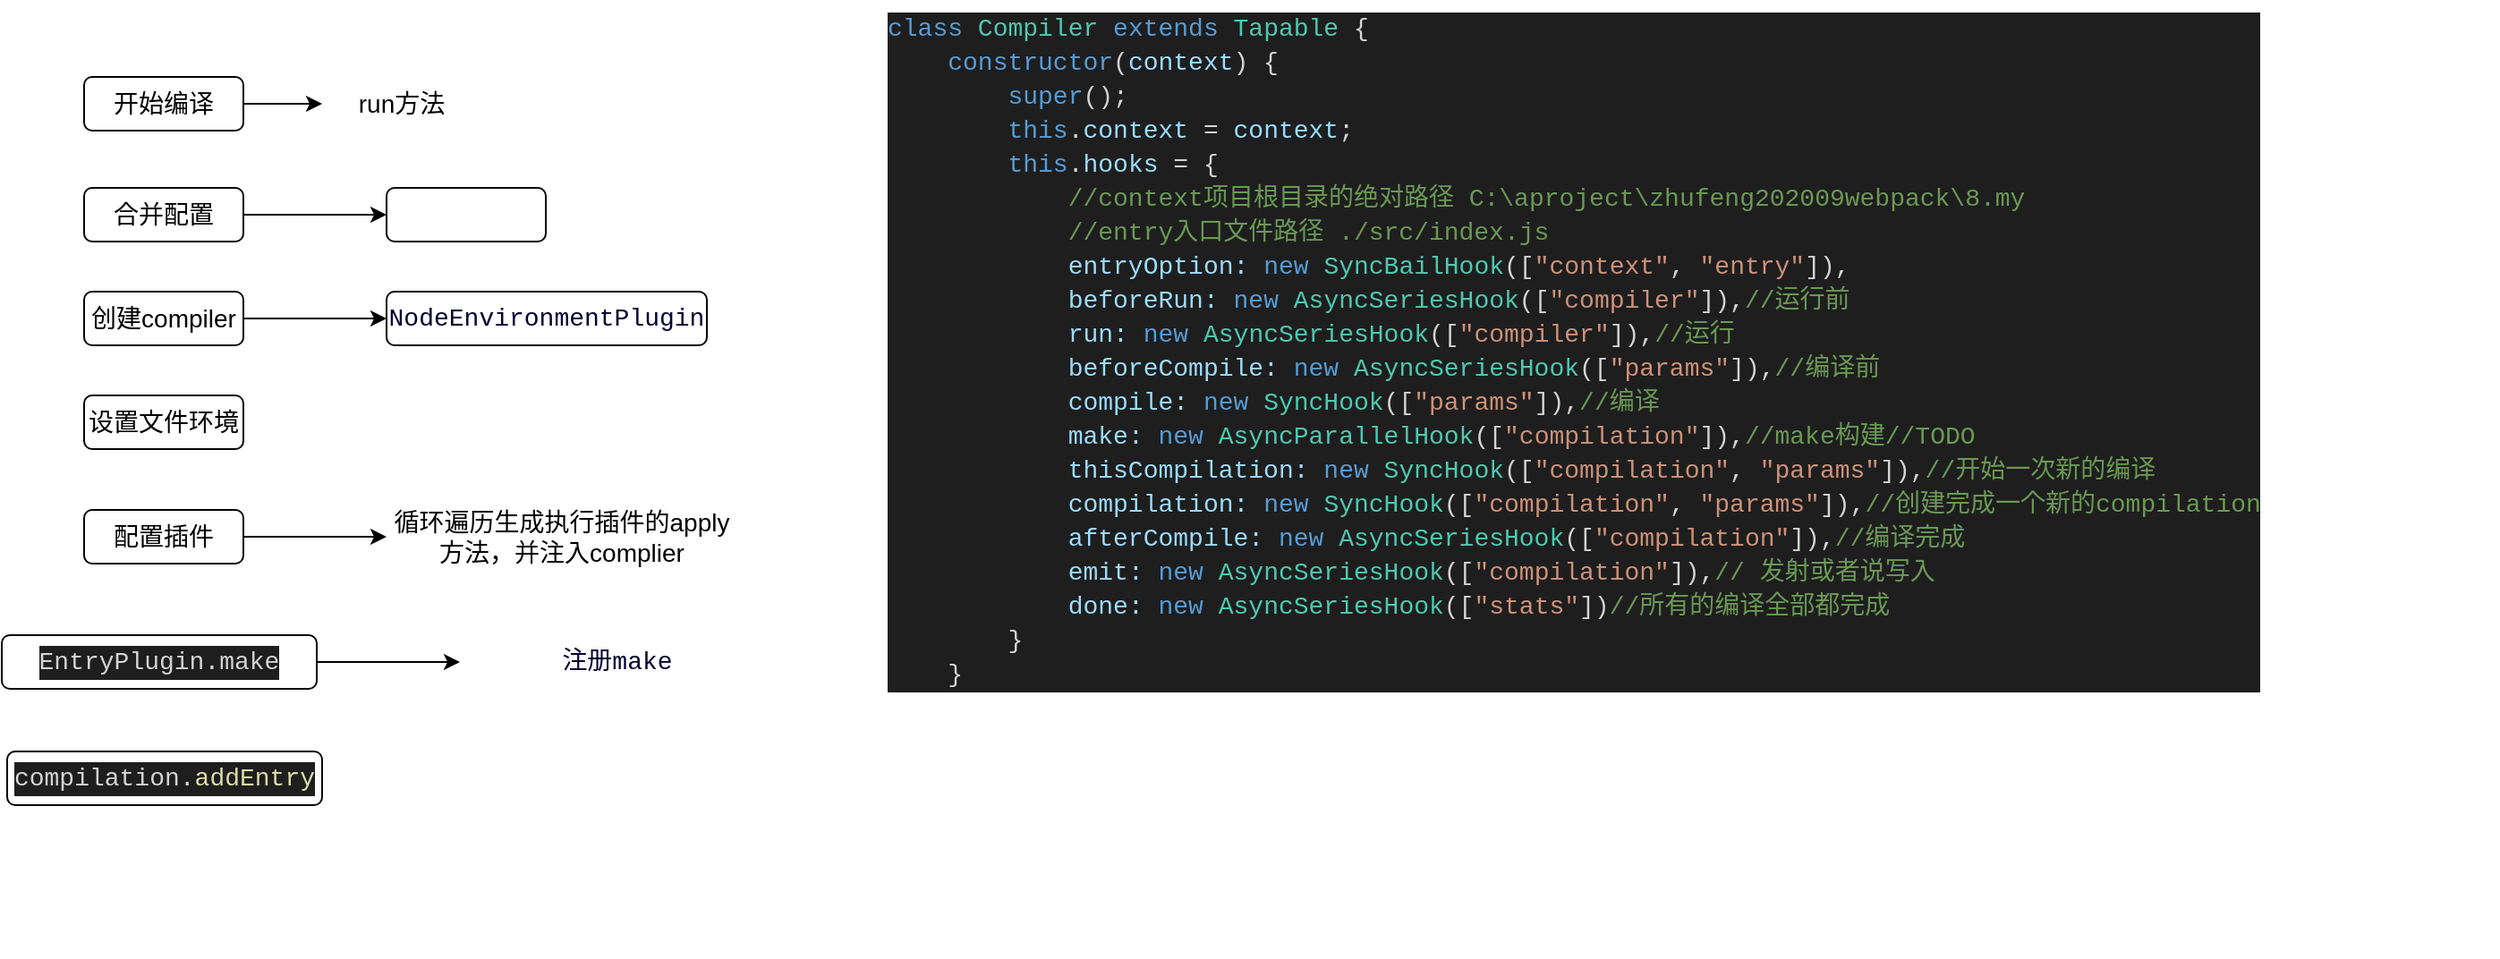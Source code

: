 <mxfile version="21.6.1" type="github" pages="2">
  <diagram name="webpack-flow" id="fdhdS6sps6q3KNE02XbI">
    <mxGraphModel dx="1050" dy="493" grid="0" gridSize="10" guides="1" tooltips="1" connect="1" arrows="0" fold="1" page="1" pageScale="1" pageWidth="1169" pageHeight="1654" math="0" shadow="0">
      <root>
        <mxCell id="0" />
        <mxCell id="1" parent="0" />
        <mxCell id="yfMfYIu69uaod5VJtc__-11" value="" style="edgeStyle=orthogonalEdgeStyle;rounded=0;orthogonalLoop=1;jettySize=auto;html=1;" edge="1" parent="1" source="yfMfYIu69uaod5VJtc__-12" target="yfMfYIu69uaod5VJtc__-15">
          <mxGeometry relative="1" as="geometry" />
        </mxCell>
        <mxCell id="yfMfYIu69uaod5VJtc__-12" value="&lt;font style=&quot;font-size: 14px;&quot;&gt;开始编译&lt;/font&gt;" style="rounded=1;whiteSpace=wrap;html=1;" vertex="1" parent="1">
          <mxGeometry x="502" y="68" width="89" height="30" as="geometry" />
        </mxCell>
        <mxCell id="yfMfYIu69uaod5VJtc__-13" value="" style="edgeStyle=orthogonalEdgeStyle;rounded=0;orthogonalLoop=1;jettySize=auto;html=1;" edge="1" parent="1" source="yfMfYIu69uaod5VJtc__-14" target="yfMfYIu69uaod5VJtc__-16">
          <mxGeometry relative="1" as="geometry" />
        </mxCell>
        <mxCell id="yfMfYIu69uaod5VJtc__-14" value="&lt;font style=&quot;font-size: 14px;&quot;&gt;合并配置&lt;/font&gt;" style="rounded=1;whiteSpace=wrap;html=1;" vertex="1" parent="1">
          <mxGeometry x="502" y="130" width="89" height="30" as="geometry" />
        </mxCell>
        <mxCell id="yfMfYIu69uaod5VJtc__-15" value="&lt;font style=&quot;font-size: 14px;&quot;&gt;run方法&lt;/font&gt;" style="rounded=1;whiteSpace=wrap;html=1;strokeColor=none;" vertex="1" parent="1">
          <mxGeometry x="635" y="68" width="89" height="30" as="geometry" />
        </mxCell>
        <mxCell id="yfMfYIu69uaod5VJtc__-16" value="" style="rounded=1;whiteSpace=wrap;html=1;" vertex="1" parent="1">
          <mxGeometry x="671" y="130" width="89" height="30" as="geometry" />
        </mxCell>
        <mxCell id="yfMfYIu69uaod5VJtc__-20" value="" style="edgeStyle=orthogonalEdgeStyle;rounded=0;orthogonalLoop=1;jettySize=auto;html=1;" edge="1" parent="1" source="yfMfYIu69uaod5VJtc__-17" target="yfMfYIu69uaod5VJtc__-19">
          <mxGeometry relative="1" as="geometry" />
        </mxCell>
        <mxCell id="yfMfYIu69uaod5VJtc__-17" value="&lt;span style=&quot;font-size: 14px;&quot;&gt;创建compiler&lt;/span&gt;" style="rounded=1;whiteSpace=wrap;html=1;" vertex="1" parent="1">
          <mxGeometry x="502" y="188" width="89" height="30" as="geometry" />
        </mxCell>
        <mxCell id="yfMfYIu69uaod5VJtc__-18" value="&lt;span style=&quot;font-size: 14px;&quot;&gt;设置文件环境&lt;/span&gt;" style="rounded=1;whiteSpace=wrap;html=1;" vertex="1" parent="1">
          <mxGeometry x="502" y="246" width="89" height="30" as="geometry" />
        </mxCell>
        <mxCell id="yfMfYIu69uaod5VJtc__-19" value="&lt;div style=&quot;line-height: 19px;&quot;&gt;&lt;div style=&quot;font-family: Consolas, &amp;quot;Courier New&amp;quot;, monospace; font-size: 14px; line-height: 19px;&quot;&gt;&lt;font style=&quot;background-color: rgb(255, 255, 255);&quot; color=&quot;#000033&quot;&gt;NodeEnvironmentPlugin&lt;/font&gt;&lt;/div&gt;&lt;/div&gt;" style="rounded=1;whiteSpace=wrap;html=1;" vertex="1" parent="1">
          <mxGeometry x="671" y="188" width="179" height="30" as="geometry" />
        </mxCell>
        <mxCell id="yfMfYIu69uaod5VJtc__-23" value="" style="edgeStyle=orthogonalEdgeStyle;rounded=0;orthogonalLoop=1;jettySize=auto;html=1;" edge="1" parent="1" source="yfMfYIu69uaod5VJtc__-21" target="yfMfYIu69uaod5VJtc__-22">
          <mxGeometry relative="1" as="geometry" />
        </mxCell>
        <mxCell id="yfMfYIu69uaod5VJtc__-21" value="&lt;span style=&quot;font-size: 14px;&quot;&gt;配置插件&lt;/span&gt;" style="rounded=1;whiteSpace=wrap;html=1;" vertex="1" parent="1">
          <mxGeometry x="502" y="310" width="89" height="30" as="geometry" />
        </mxCell>
        <mxCell id="yfMfYIu69uaod5VJtc__-22" value="&lt;span style=&quot;font-size: 14px;&quot;&gt;循环遍历生成执行插件的apply方法，并注入complier&lt;/span&gt;" style="rounded=1;whiteSpace=wrap;html=1;strokeColor=none;" vertex="1" parent="1">
          <mxGeometry x="671" y="310" width="196" height="30" as="geometry" />
        </mxCell>
        <mxCell id="yfMfYIu69uaod5VJtc__-27" value="" style="edgeStyle=orthogonalEdgeStyle;rounded=0;orthogonalLoop=1;jettySize=auto;html=1;strokeColor=default;" edge="1" parent="1" source="yfMfYIu69uaod5VJtc__-24" target="yfMfYIu69uaod5VJtc__-26">
          <mxGeometry relative="1" as="geometry" />
        </mxCell>
        <mxCell id="yfMfYIu69uaod5VJtc__-24" value="&lt;div style=&quot;color: rgb(212, 212, 212); background-color: rgb(30, 30, 30); font-family: Consolas, &amp;quot;Courier New&amp;quot;, monospace; font-size: 14px; line-height: 19px;&quot;&gt;EntryPlugin.make&lt;/div&gt;" style="rounded=1;whiteSpace=wrap;html=1;strokeColor=default;" vertex="1" parent="1">
          <mxGeometry x="456" y="380" width="176" height="30" as="geometry" />
        </mxCell>
        <mxCell id="yfMfYIu69uaod5VJtc__-25" value="&lt;div style=&quot;color: rgb(212, 212, 212); background-color: rgb(30, 30, 30); font-family: Consolas, &amp;quot;Courier New&amp;quot;, monospace; font-size: 14px; line-height: 19px;&quot;&gt;&lt;div style=&quot;line-height: 19px;&quot;&gt;compilation.&lt;span style=&quot;color: #dcdcaa;&quot;&gt;addEntry&lt;/span&gt;&lt;/div&gt;&lt;/div&gt;" style="rounded=1;whiteSpace=wrap;html=1;strokeColor=default;" vertex="1" parent="1">
          <mxGeometry x="459" y="445" width="176" height="30" as="geometry" />
        </mxCell>
        <mxCell id="yfMfYIu69uaod5VJtc__-26" value="&lt;div style=&quot;font-family: Consolas, &amp;quot;Courier New&amp;quot;, monospace; font-size: 14px; line-height: 19px;&quot;&gt;&lt;span style=&quot;background-color: rgb(255, 255, 255);&quot;&gt;&lt;font color=&quot;#000033&quot;&gt;注册make&lt;/font&gt;&lt;/span&gt;&lt;/div&gt;" style="rounded=1;whiteSpace=wrap;html=1;strokeColor=none;" vertex="1" parent="1">
          <mxGeometry x="712" y="380" width="176" height="30" as="geometry" />
        </mxCell>
        <mxCell id="yfMfYIu69uaod5VJtc__-28" value="&lt;div style=&quot;color: rgb(212, 212, 212); background-color: rgb(30, 30, 30); font-family: Consolas, &amp;quot;Courier New&amp;quot;, monospace; font-weight: normal; font-size: 14px; line-height: 19px;&quot;&gt;&lt;div&gt;&lt;span style=&quot;color: #569cd6;&quot;&gt;class&lt;/span&gt;&lt;span style=&quot;color: #d4d4d4;&quot;&gt; &lt;/span&gt;&lt;span style=&quot;color: #4ec9b0;&quot;&gt;Compiler&lt;/span&gt;&lt;span style=&quot;color: #d4d4d4;&quot;&gt; &lt;/span&gt;&lt;span style=&quot;color: #569cd6;&quot;&gt;extends&lt;/span&gt;&lt;span style=&quot;color: #d4d4d4;&quot;&gt; &lt;/span&gt;&lt;span style=&quot;color: #4ec9b0;&quot;&gt;Tapable&lt;/span&gt;&lt;span style=&quot;color: #d4d4d4;&quot;&gt; {&lt;/span&gt;&lt;/div&gt;&lt;div&gt;&lt;span style=&quot;color: #d4d4d4;&quot;&gt;&amp;nbsp; &amp;nbsp; &lt;/span&gt;&lt;span style=&quot;color: #569cd6;&quot;&gt;constructor&lt;/span&gt;&lt;span style=&quot;color: #d4d4d4;&quot;&gt;(&lt;/span&gt;&lt;span style=&quot;color: #9cdcfe;&quot;&gt;context&lt;/span&gt;&lt;span style=&quot;color: #d4d4d4;&quot;&gt;) {&lt;/span&gt;&lt;/div&gt;&lt;div&gt;&lt;span style=&quot;color: #d4d4d4;&quot;&gt;&amp;nbsp; &amp;nbsp; &amp;nbsp; &amp;nbsp; &lt;/span&gt;&lt;span style=&quot;color: #569cd6;&quot;&gt;super&lt;/span&gt;&lt;span style=&quot;color: #d4d4d4;&quot;&gt;();&lt;/span&gt;&lt;/div&gt;&lt;div&gt;&lt;span style=&quot;color: #d4d4d4;&quot;&gt;&amp;nbsp; &amp;nbsp; &amp;nbsp; &amp;nbsp; &lt;/span&gt;&lt;span style=&quot;color: #569cd6;&quot;&gt;this&lt;/span&gt;&lt;span style=&quot;color: #d4d4d4;&quot;&gt;.&lt;/span&gt;&lt;span style=&quot;color: #9cdcfe;&quot;&gt;context&lt;/span&gt;&lt;span style=&quot;color: #d4d4d4;&quot;&gt; = &lt;/span&gt;&lt;span style=&quot;color: #9cdcfe;&quot;&gt;context&lt;/span&gt;&lt;span style=&quot;color: #d4d4d4;&quot;&gt;;&lt;/span&gt;&lt;/div&gt;&lt;div&gt;&lt;span style=&quot;color: #d4d4d4;&quot;&gt;&amp;nbsp; &amp;nbsp; &amp;nbsp; &amp;nbsp; &lt;/span&gt;&lt;span style=&quot;color: #569cd6;&quot;&gt;this&lt;/span&gt;&lt;span style=&quot;color: #d4d4d4;&quot;&gt;.&lt;/span&gt;&lt;span style=&quot;color: #9cdcfe;&quot;&gt;hooks&lt;/span&gt;&lt;span style=&quot;color: #d4d4d4;&quot;&gt; = {&lt;/span&gt;&lt;/div&gt;&lt;div&gt;&lt;span style=&quot;color: #d4d4d4;&quot;&gt;&amp;nbsp; &amp;nbsp; &amp;nbsp; &amp;nbsp; &amp;nbsp; &amp;nbsp; &lt;/span&gt;&lt;span style=&quot;color: #6a9955;&quot;&gt;//context项目根目录的绝对路径 C:\aproject\zhufeng202009webpack\8.my&lt;/span&gt;&lt;/div&gt;&lt;div&gt;&lt;span style=&quot;color: #d4d4d4;&quot;&gt;&amp;nbsp; &amp;nbsp; &amp;nbsp; &amp;nbsp; &amp;nbsp; &amp;nbsp; &lt;/span&gt;&lt;span style=&quot;color: #6a9955;&quot;&gt;//entry入口文件路径 ./src/index.js&lt;/span&gt;&lt;/div&gt;&lt;div&gt;&lt;span style=&quot;color: #d4d4d4;&quot;&gt;&amp;nbsp; &amp;nbsp; &amp;nbsp; &amp;nbsp; &amp;nbsp; &amp;nbsp; &lt;/span&gt;&lt;span style=&quot;color: #9cdcfe;&quot;&gt;entryOption&lt;/span&gt;&lt;span style=&quot;color: #9cdcfe;&quot;&gt;:&lt;/span&gt;&lt;span style=&quot;color: #d4d4d4;&quot;&gt; &lt;/span&gt;&lt;span style=&quot;color: #569cd6;&quot;&gt;new&lt;/span&gt;&lt;span style=&quot;color: #d4d4d4;&quot;&gt; &lt;/span&gt;&lt;span style=&quot;color: #4ec9b0;&quot;&gt;SyncBailHook&lt;/span&gt;&lt;span style=&quot;color: #d4d4d4;&quot;&gt;([&lt;/span&gt;&lt;span style=&quot;color: #ce9178;&quot;&gt;&quot;context&quot;&lt;/span&gt;&lt;span style=&quot;color: #d4d4d4;&quot;&gt;, &lt;/span&gt;&lt;span style=&quot;color: #ce9178;&quot;&gt;&quot;entry&quot;&lt;/span&gt;&lt;span style=&quot;color: #d4d4d4;&quot;&gt;]),&lt;/span&gt;&lt;/div&gt;&lt;div&gt;&lt;span style=&quot;color: #d4d4d4;&quot;&gt;&amp;nbsp; &amp;nbsp; &amp;nbsp; &amp;nbsp; &amp;nbsp; &amp;nbsp; &lt;/span&gt;&lt;span style=&quot;color: #9cdcfe;&quot;&gt;beforeRun&lt;/span&gt;&lt;span style=&quot;color: #9cdcfe;&quot;&gt;:&lt;/span&gt;&lt;span style=&quot;color: #d4d4d4;&quot;&gt; &lt;/span&gt;&lt;span style=&quot;color: #569cd6;&quot;&gt;new&lt;/span&gt;&lt;span style=&quot;color: #d4d4d4;&quot;&gt; &lt;/span&gt;&lt;span style=&quot;color: #4ec9b0;&quot;&gt;AsyncSeriesHook&lt;/span&gt;&lt;span style=&quot;color: #d4d4d4;&quot;&gt;([&lt;/span&gt;&lt;span style=&quot;color: #ce9178;&quot;&gt;&quot;compiler&quot;&lt;/span&gt;&lt;span style=&quot;color: #d4d4d4;&quot;&gt;]),&lt;/span&gt;&lt;span style=&quot;color: #6a9955;&quot;&gt;//运行前&lt;/span&gt;&lt;/div&gt;&lt;div&gt;&lt;span style=&quot;color: #d4d4d4;&quot;&gt;&amp;nbsp; &amp;nbsp; &amp;nbsp; &amp;nbsp; &amp;nbsp; &amp;nbsp; &lt;/span&gt;&lt;span style=&quot;color: #9cdcfe;&quot;&gt;run&lt;/span&gt;&lt;span style=&quot;color: #9cdcfe;&quot;&gt;:&lt;/span&gt;&lt;span style=&quot;color: #d4d4d4;&quot;&gt; &lt;/span&gt;&lt;span style=&quot;color: #569cd6;&quot;&gt;new&lt;/span&gt;&lt;span style=&quot;color: #d4d4d4;&quot;&gt; &lt;/span&gt;&lt;span style=&quot;color: #4ec9b0;&quot;&gt;AsyncSeriesHook&lt;/span&gt;&lt;span style=&quot;color: #d4d4d4;&quot;&gt;([&lt;/span&gt;&lt;span style=&quot;color: #ce9178;&quot;&gt;&quot;compiler&quot;&lt;/span&gt;&lt;span style=&quot;color: #d4d4d4;&quot;&gt;]),&lt;/span&gt;&lt;span style=&quot;color: #6a9955;&quot;&gt;//运行&lt;/span&gt;&lt;/div&gt;&lt;div&gt;&lt;span style=&quot;color: #d4d4d4;&quot;&gt;&amp;nbsp; &amp;nbsp; &amp;nbsp; &amp;nbsp; &amp;nbsp; &amp;nbsp; &lt;/span&gt;&lt;span style=&quot;color: #9cdcfe;&quot;&gt;beforeCompile&lt;/span&gt;&lt;span style=&quot;color: #9cdcfe;&quot;&gt;:&lt;/span&gt;&lt;span style=&quot;color: #d4d4d4;&quot;&gt; &lt;/span&gt;&lt;span style=&quot;color: #569cd6;&quot;&gt;new&lt;/span&gt;&lt;span style=&quot;color: #d4d4d4;&quot;&gt; &lt;/span&gt;&lt;span style=&quot;color: #4ec9b0;&quot;&gt;AsyncSeriesHook&lt;/span&gt;&lt;span style=&quot;color: #d4d4d4;&quot;&gt;([&lt;/span&gt;&lt;span style=&quot;color: #ce9178;&quot;&gt;&quot;params&quot;&lt;/span&gt;&lt;span style=&quot;color: #d4d4d4;&quot;&gt;]),&lt;/span&gt;&lt;span style=&quot;color: #6a9955;&quot;&gt;//编译前&lt;/span&gt;&lt;/div&gt;&lt;div&gt;&lt;span style=&quot;color: #d4d4d4;&quot;&gt;&amp;nbsp; &amp;nbsp; &amp;nbsp; &amp;nbsp; &amp;nbsp; &amp;nbsp; &lt;/span&gt;&lt;span style=&quot;color: #9cdcfe;&quot;&gt;compile&lt;/span&gt;&lt;span style=&quot;color: #9cdcfe;&quot;&gt;:&lt;/span&gt;&lt;span style=&quot;color: #d4d4d4;&quot;&gt; &lt;/span&gt;&lt;span style=&quot;color: #569cd6;&quot;&gt;new&lt;/span&gt;&lt;span style=&quot;color: #d4d4d4;&quot;&gt; &lt;/span&gt;&lt;span style=&quot;color: #4ec9b0;&quot;&gt;SyncHook&lt;/span&gt;&lt;span style=&quot;color: #d4d4d4;&quot;&gt;([&lt;/span&gt;&lt;span style=&quot;color: #ce9178;&quot;&gt;&quot;params&quot;&lt;/span&gt;&lt;span style=&quot;color: #d4d4d4;&quot;&gt;]),&lt;/span&gt;&lt;span style=&quot;color: #6a9955;&quot;&gt;//编译&lt;/span&gt;&lt;/div&gt;&lt;div&gt;&lt;span style=&quot;color: #d4d4d4;&quot;&gt;&amp;nbsp; &amp;nbsp; &amp;nbsp; &amp;nbsp; &amp;nbsp; &amp;nbsp; &lt;/span&gt;&lt;span style=&quot;color: #9cdcfe;&quot;&gt;make&lt;/span&gt;&lt;span style=&quot;color: #9cdcfe;&quot;&gt;:&lt;/span&gt;&lt;span style=&quot;color: #d4d4d4;&quot;&gt; &lt;/span&gt;&lt;span style=&quot;color: #569cd6;&quot;&gt;new&lt;/span&gt;&lt;span style=&quot;color: #d4d4d4;&quot;&gt; &lt;/span&gt;&lt;span style=&quot;color: #4ec9b0;&quot;&gt;AsyncParallelHook&lt;/span&gt;&lt;span style=&quot;color: #d4d4d4;&quot;&gt;([&lt;/span&gt;&lt;span style=&quot;color: #ce9178;&quot;&gt;&quot;compilation&quot;&lt;/span&gt;&lt;span style=&quot;color: #d4d4d4;&quot;&gt;]),&lt;/span&gt;&lt;span style=&quot;color: #6a9955;&quot;&gt;//make构建//TODO&lt;/span&gt;&lt;/div&gt;&lt;div&gt;&lt;span style=&quot;color: #d4d4d4;&quot;&gt;&amp;nbsp; &amp;nbsp; &amp;nbsp; &amp;nbsp; &amp;nbsp; &amp;nbsp; &lt;/span&gt;&lt;span style=&quot;color: #9cdcfe;&quot;&gt;thisCompilation&lt;/span&gt;&lt;span style=&quot;color: #9cdcfe;&quot;&gt;:&lt;/span&gt;&lt;span style=&quot;color: #d4d4d4;&quot;&gt; &lt;/span&gt;&lt;span style=&quot;color: #569cd6;&quot;&gt;new&lt;/span&gt;&lt;span style=&quot;color: #d4d4d4;&quot;&gt; &lt;/span&gt;&lt;span style=&quot;color: #4ec9b0;&quot;&gt;SyncHook&lt;/span&gt;&lt;span style=&quot;color: #d4d4d4;&quot;&gt;([&lt;/span&gt;&lt;span style=&quot;color: #ce9178;&quot;&gt;&quot;compilation&quot;&lt;/span&gt;&lt;span style=&quot;color: #d4d4d4;&quot;&gt;, &lt;/span&gt;&lt;span style=&quot;color: #ce9178;&quot;&gt;&quot;params&quot;&lt;/span&gt;&lt;span style=&quot;color: #d4d4d4;&quot;&gt;]),&lt;/span&gt;&lt;span style=&quot;color: #6a9955;&quot;&gt;//开始一次新的编译&lt;/span&gt;&lt;/div&gt;&lt;div&gt;&lt;span style=&quot;color: #d4d4d4;&quot;&gt;&amp;nbsp; &amp;nbsp; &amp;nbsp; &amp;nbsp; &amp;nbsp; &amp;nbsp; &lt;/span&gt;&lt;span style=&quot;color: #9cdcfe;&quot;&gt;compilation&lt;/span&gt;&lt;span style=&quot;color: #9cdcfe;&quot;&gt;:&lt;/span&gt;&lt;span style=&quot;color: #d4d4d4;&quot;&gt; &lt;/span&gt;&lt;span style=&quot;color: #569cd6;&quot;&gt;new&lt;/span&gt;&lt;span style=&quot;color: #d4d4d4;&quot;&gt; &lt;/span&gt;&lt;span style=&quot;color: #4ec9b0;&quot;&gt;SyncHook&lt;/span&gt;&lt;span style=&quot;color: #d4d4d4;&quot;&gt;([&lt;/span&gt;&lt;span style=&quot;color: #ce9178;&quot;&gt;&quot;compilation&quot;&lt;/span&gt;&lt;span style=&quot;color: #d4d4d4;&quot;&gt;, &lt;/span&gt;&lt;span style=&quot;color: #ce9178;&quot;&gt;&quot;params&quot;&lt;/span&gt;&lt;span style=&quot;color: #d4d4d4;&quot;&gt;]),&lt;/span&gt;&lt;span style=&quot;color: #6a9955;&quot;&gt;//创建完成一个新的compilation&lt;/span&gt;&lt;/div&gt;&lt;div&gt;&lt;span style=&quot;color: #d4d4d4;&quot;&gt;&amp;nbsp; &amp;nbsp; &amp;nbsp; &amp;nbsp; &amp;nbsp; &amp;nbsp; &lt;/span&gt;&lt;span style=&quot;color: #9cdcfe;&quot;&gt;afterCompile&lt;/span&gt;&lt;span style=&quot;color: #9cdcfe;&quot;&gt;:&lt;/span&gt;&lt;span style=&quot;color: #d4d4d4;&quot;&gt; &lt;/span&gt;&lt;span style=&quot;color: #569cd6;&quot;&gt;new&lt;/span&gt;&lt;span style=&quot;color: #d4d4d4;&quot;&gt; &lt;/span&gt;&lt;span style=&quot;color: #4ec9b0;&quot;&gt;AsyncSeriesHook&lt;/span&gt;&lt;span style=&quot;color: #d4d4d4;&quot;&gt;([&lt;/span&gt;&lt;span style=&quot;color: #ce9178;&quot;&gt;&quot;compilation&quot;&lt;/span&gt;&lt;span style=&quot;color: #d4d4d4;&quot;&gt;]),&lt;/span&gt;&lt;span style=&quot;color: #6a9955;&quot;&gt;//编译完成&lt;/span&gt;&lt;/div&gt;&lt;div&gt;&lt;span style=&quot;color: #d4d4d4;&quot;&gt;&amp;nbsp; &amp;nbsp; &amp;nbsp; &amp;nbsp; &amp;nbsp; &amp;nbsp; &lt;/span&gt;&lt;span style=&quot;color: #9cdcfe;&quot;&gt;emit&lt;/span&gt;&lt;span style=&quot;color: #9cdcfe;&quot;&gt;:&lt;/span&gt;&lt;span style=&quot;color: #d4d4d4;&quot;&gt; &lt;/span&gt;&lt;span style=&quot;color: #569cd6;&quot;&gt;new&lt;/span&gt;&lt;span style=&quot;color: #d4d4d4;&quot;&gt; &lt;/span&gt;&lt;span style=&quot;color: #4ec9b0;&quot;&gt;AsyncSeriesHook&lt;/span&gt;&lt;span style=&quot;color: #d4d4d4;&quot;&gt;([&lt;/span&gt;&lt;span style=&quot;color: #ce9178;&quot;&gt;&quot;compilation&quot;&lt;/span&gt;&lt;span style=&quot;color: #d4d4d4;&quot;&gt;]),&lt;/span&gt;&lt;span style=&quot;color: #6a9955;&quot;&gt;// 发射或者说写入&lt;/span&gt;&lt;/div&gt;&lt;div&gt;&lt;span style=&quot;color: #d4d4d4;&quot;&gt;&amp;nbsp; &amp;nbsp; &amp;nbsp; &amp;nbsp; &amp;nbsp; &amp;nbsp; &lt;/span&gt;&lt;span style=&quot;color: #9cdcfe;&quot;&gt;done&lt;/span&gt;&lt;span style=&quot;color: #9cdcfe;&quot;&gt;:&lt;/span&gt;&lt;span style=&quot;color: #d4d4d4;&quot;&gt; &lt;/span&gt;&lt;span style=&quot;color: #569cd6;&quot;&gt;new&lt;/span&gt;&lt;span style=&quot;color: #d4d4d4;&quot;&gt; &lt;/span&gt;&lt;span style=&quot;color: #4ec9b0;&quot;&gt;AsyncSeriesHook&lt;/span&gt;&lt;span style=&quot;color: #d4d4d4;&quot;&gt;([&lt;/span&gt;&lt;span style=&quot;color: #ce9178;&quot;&gt;&quot;stats&quot;&lt;/span&gt;&lt;span style=&quot;color: #d4d4d4;&quot;&gt;])&lt;/span&gt;&lt;span style=&quot;color: #6a9955;&quot;&gt;//所有的编译全部都完成&lt;/span&gt;&lt;/div&gt;&lt;div&gt;&lt;span style=&quot;color: #d4d4d4;&quot;&gt;&amp;nbsp; &amp;nbsp; &amp;nbsp; &amp;nbsp; }&lt;/span&gt;&lt;/div&gt;&lt;div&gt;&lt;span style=&quot;color: #d4d4d4;&quot;&gt;&amp;nbsp; &amp;nbsp; }&lt;/span&gt;&lt;/div&gt;&lt;/div&gt;" style="text;whiteSpace=wrap;html=1;" vertex="1" parent="1">
          <mxGeometry x="949" y="25" width="902" height="535" as="geometry" />
        </mxCell>
      </root>
    </mxGraphModel>
  </diagram>
  <diagram id="eV4McjKStu1JCMHGYiAI" name="tapable">
    <mxGraphModel dx="1050" dy="493" grid="0" gridSize="10" guides="1" tooltips="1" connect="1" arrows="1" fold="1" page="1" pageScale="1" pageWidth="1169" pageHeight="1654" math="0" shadow="0">
      <root>
        <mxCell id="0" />
        <mxCell id="1" parent="0" />
      </root>
    </mxGraphModel>
  </diagram>
</mxfile>
